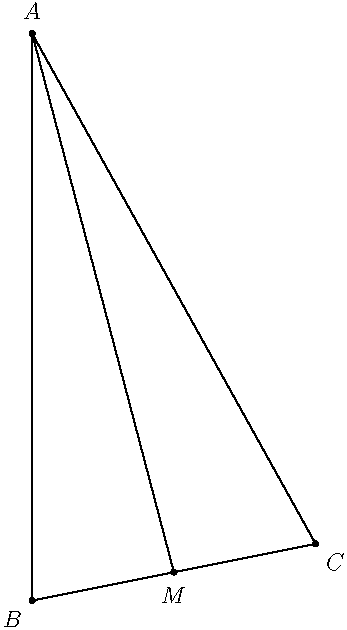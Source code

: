 unitsize(1cm);

pair A = (1,8);
pair B = (1,-2);
pair C = (6,-1);

pair M = (7/2, -3/2);

draw(A -- B);
draw(B -- C);
draw(C -- A);

draw(A -- M);

dot("$A$", A, 2N);
dot("$B$", B, 2SW);
dot("$C$", C, 2SE);

dot("$M$", M, 2S);